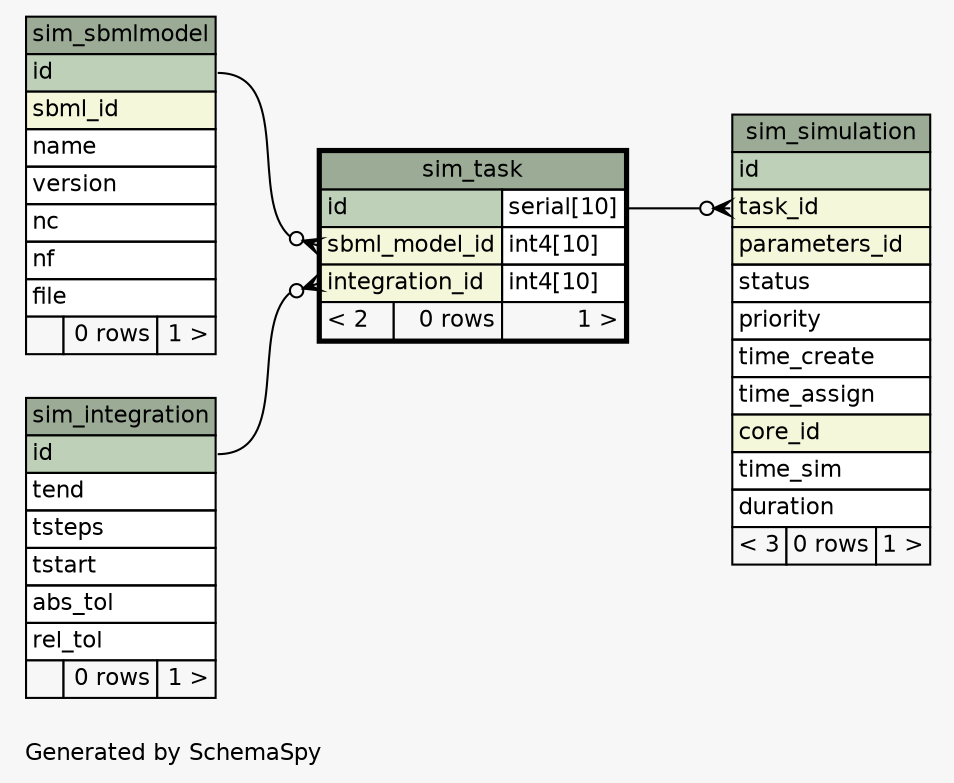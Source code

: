// dot 2.20.2 on Linux 2.6.32-53-generic
// SchemaSpy rev 590
digraph "oneDegreeRelationshipsDiagram" {
  graph [
    rankdir="RL"
    bgcolor="#f7f7f7"
    label="\nGenerated by SchemaSpy"
    labeljust="l"
    nodesep="0.18"
    ranksep="0.46"
    fontname="Helvetica"
    fontsize="11"
  ];
  node [
    fontname="Helvetica"
    fontsize="11"
    shape="plaintext"
  ];
  edge [
    arrowsize="0.8"
  ];
  "sim_simulation":"task_id":w -> "sim_task":"id.type":e [arrowhead=none dir=back arrowtail=crowodot];
  "sim_task":"integration_id":w -> "sim_integration":"id":e [arrowhead=none dir=back arrowtail=crowodot];
  "sim_task":"sbml_model_id":w -> "sim_sbmlmodel":"id":e [arrowhead=none dir=back arrowtail=crowodot];
  "sim_integration" [
    label=<
    <TABLE BORDER="0" CELLBORDER="1" CELLSPACING="0" BGCOLOR="#ffffff">
      <TR><TD COLSPAN="3" BGCOLOR="#9bab96" ALIGN="CENTER">sim_integration</TD></TR>
      <TR><TD PORT="id" COLSPAN="3" BGCOLOR="#bed1b8" ALIGN="LEFT">id</TD></TR>
      <TR><TD PORT="tend" COLSPAN="3" ALIGN="LEFT">tend</TD></TR>
      <TR><TD PORT="tsteps" COLSPAN="3" ALIGN="LEFT">tsteps</TD></TR>
      <TR><TD PORT="tstart" COLSPAN="3" ALIGN="LEFT">tstart</TD></TR>
      <TR><TD PORT="abs_tol" COLSPAN="3" ALIGN="LEFT">abs_tol</TD></TR>
      <TR><TD PORT="rel_tol" COLSPAN="3" ALIGN="LEFT">rel_tol</TD></TR>
      <TR><TD ALIGN="LEFT" BGCOLOR="#f7f7f7">  </TD><TD ALIGN="RIGHT" BGCOLOR="#f7f7f7">0 rows</TD><TD ALIGN="RIGHT" BGCOLOR="#f7f7f7">1 &gt;</TD></TR>
    </TABLE>>
    URL="sim_integration.html"
    tooltip="sim_integration"
  ];
  "sim_sbmlmodel" [
    label=<
    <TABLE BORDER="0" CELLBORDER="1" CELLSPACING="0" BGCOLOR="#ffffff">
      <TR><TD COLSPAN="3" BGCOLOR="#9bab96" ALIGN="CENTER">sim_sbmlmodel</TD></TR>
      <TR><TD PORT="id" COLSPAN="3" BGCOLOR="#bed1b8" ALIGN="LEFT">id</TD></TR>
      <TR><TD PORT="sbml_id" COLSPAN="3" BGCOLOR="#f4f7da" ALIGN="LEFT">sbml_id</TD></TR>
      <TR><TD PORT="name" COLSPAN="3" ALIGN="LEFT">name</TD></TR>
      <TR><TD PORT="version" COLSPAN="3" ALIGN="LEFT">version</TD></TR>
      <TR><TD PORT="nc" COLSPAN="3" ALIGN="LEFT">nc</TD></TR>
      <TR><TD PORT="nf" COLSPAN="3" ALIGN="LEFT">nf</TD></TR>
      <TR><TD PORT="file" COLSPAN="3" ALIGN="LEFT">file</TD></TR>
      <TR><TD ALIGN="LEFT" BGCOLOR="#f7f7f7">  </TD><TD ALIGN="RIGHT" BGCOLOR="#f7f7f7">0 rows</TD><TD ALIGN="RIGHT" BGCOLOR="#f7f7f7">1 &gt;</TD></TR>
    </TABLE>>
    URL="sim_sbmlmodel.html"
    tooltip="sim_sbmlmodel"
  ];
  "sim_simulation" [
    label=<
    <TABLE BORDER="0" CELLBORDER="1" CELLSPACING="0" BGCOLOR="#ffffff">
      <TR><TD COLSPAN="3" BGCOLOR="#9bab96" ALIGN="CENTER">sim_simulation</TD></TR>
      <TR><TD PORT="id" COLSPAN="3" BGCOLOR="#bed1b8" ALIGN="LEFT">id</TD></TR>
      <TR><TD PORT="task_id" COLSPAN="3" BGCOLOR="#f4f7da" ALIGN="LEFT">task_id</TD></TR>
      <TR><TD PORT="parameters_id" COLSPAN="3" BGCOLOR="#f4f7da" ALIGN="LEFT">parameters_id</TD></TR>
      <TR><TD PORT="status" COLSPAN="3" ALIGN="LEFT">status</TD></TR>
      <TR><TD PORT="priority" COLSPAN="3" ALIGN="LEFT">priority</TD></TR>
      <TR><TD PORT="time_create" COLSPAN="3" ALIGN="LEFT">time_create</TD></TR>
      <TR><TD PORT="time_assign" COLSPAN="3" ALIGN="LEFT">time_assign</TD></TR>
      <TR><TD PORT="core_id" COLSPAN="3" BGCOLOR="#f4f7da" ALIGN="LEFT">core_id</TD></TR>
      <TR><TD PORT="time_sim" COLSPAN="3" ALIGN="LEFT">time_sim</TD></TR>
      <TR><TD PORT="duration" COLSPAN="3" ALIGN="LEFT">duration</TD></TR>
      <TR><TD ALIGN="LEFT" BGCOLOR="#f7f7f7">&lt; 3</TD><TD ALIGN="RIGHT" BGCOLOR="#f7f7f7">0 rows</TD><TD ALIGN="RIGHT" BGCOLOR="#f7f7f7">1 &gt;</TD></TR>
    </TABLE>>
    URL="sim_simulation.html"
    tooltip="sim_simulation"
  ];
  "sim_task" [
    label=<
    <TABLE BORDER="2" CELLBORDER="1" CELLSPACING="0" BGCOLOR="#ffffff">
      <TR><TD COLSPAN="3" BGCOLOR="#9bab96" ALIGN="CENTER">sim_task</TD></TR>
      <TR><TD PORT="id" COLSPAN="2" BGCOLOR="#bed1b8" ALIGN="LEFT">id</TD><TD PORT="id.type" ALIGN="LEFT">serial[10]</TD></TR>
      <TR><TD PORT="sbml_model_id" COLSPAN="2" BGCOLOR="#f4f7da" ALIGN="LEFT">sbml_model_id</TD><TD PORT="sbml_model_id.type" ALIGN="LEFT">int4[10]</TD></TR>
      <TR><TD PORT="integration_id" COLSPAN="2" BGCOLOR="#f4f7da" ALIGN="LEFT">integration_id</TD><TD PORT="integration_id.type" ALIGN="LEFT">int4[10]</TD></TR>
      <TR><TD ALIGN="LEFT" BGCOLOR="#f7f7f7">&lt; 2</TD><TD ALIGN="RIGHT" BGCOLOR="#f7f7f7">0 rows</TD><TD ALIGN="RIGHT" BGCOLOR="#f7f7f7">1 &gt;</TD></TR>
    </TABLE>>
    URL="sim_task.html"
    tooltip="sim_task"
  ];
}
